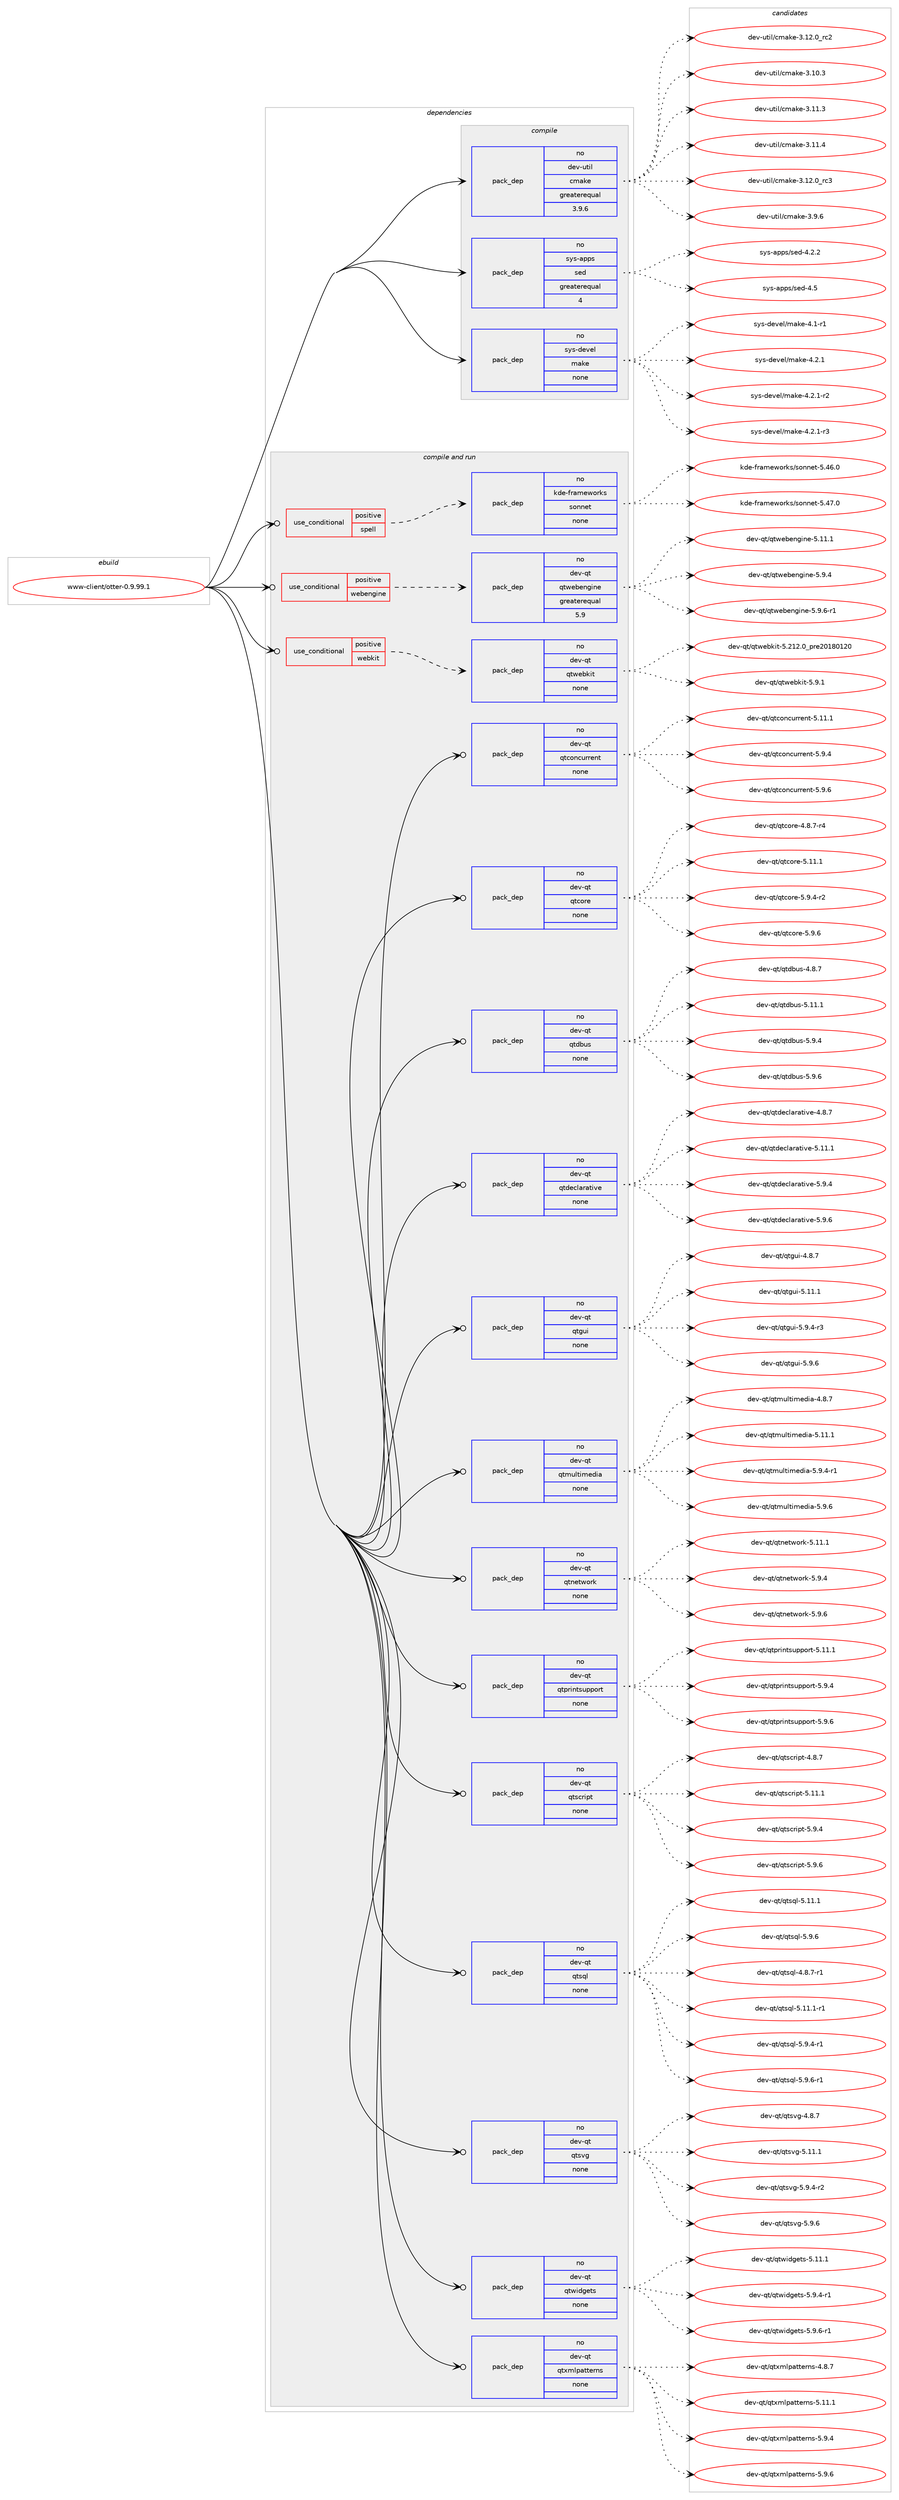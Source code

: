 digraph prolog {

# *************
# Graph options
# *************

newrank=true;
concentrate=true;
compound=true;
graph [rankdir=LR,fontname=Helvetica,fontsize=10,ranksep=1.5];#, ranksep=2.5, nodesep=0.2];
edge  [arrowhead=vee];
node  [fontname=Helvetica,fontsize=10];

# **********
# The ebuild
# **********

subgraph cluster_leftcol {
color=gray;
rank=same;
label=<<i>ebuild</i>>;
id [label="www-client/otter-0.9.99.1", color=red, width=4, href="../www-client/otter-0.9.99.1.svg"];
}

# ****************
# The dependencies
# ****************

subgraph cluster_midcol {
color=gray;
label=<<i>dependencies</i>>;
subgraph cluster_compile {
fillcolor="#eeeeee";
style=filled;
label=<<i>compile</i>>;
subgraph pack5382 {
dependency6892 [label=<<TABLE BORDER="0" CELLBORDER="1" CELLSPACING="0" CELLPADDING="4" WIDTH="220"><TR><TD ROWSPAN="6" CELLPADDING="30">pack_dep</TD></TR><TR><TD WIDTH="110">no</TD></TR><TR><TD>dev-util</TD></TR><TR><TD>cmake</TD></TR><TR><TD>greaterequal</TD></TR><TR><TD>3.9.6</TD></TR></TABLE>>, shape=none, color=blue];
}
id:e -> dependency6892:w [weight=20,style="solid",arrowhead="vee"];
subgraph pack5383 {
dependency6893 [label=<<TABLE BORDER="0" CELLBORDER="1" CELLSPACING="0" CELLPADDING="4" WIDTH="220"><TR><TD ROWSPAN="6" CELLPADDING="30">pack_dep</TD></TR><TR><TD WIDTH="110">no</TD></TR><TR><TD>sys-apps</TD></TR><TR><TD>sed</TD></TR><TR><TD>greaterequal</TD></TR><TR><TD>4</TD></TR></TABLE>>, shape=none, color=blue];
}
id:e -> dependency6893:w [weight=20,style="solid",arrowhead="vee"];
subgraph pack5384 {
dependency6894 [label=<<TABLE BORDER="0" CELLBORDER="1" CELLSPACING="0" CELLPADDING="4" WIDTH="220"><TR><TD ROWSPAN="6" CELLPADDING="30">pack_dep</TD></TR><TR><TD WIDTH="110">no</TD></TR><TR><TD>sys-devel</TD></TR><TR><TD>make</TD></TR><TR><TD>none</TD></TR><TR><TD></TD></TR></TABLE>>, shape=none, color=blue];
}
id:e -> dependency6894:w [weight=20,style="solid",arrowhead="vee"];
}
subgraph cluster_compileandrun {
fillcolor="#eeeeee";
style=filled;
label=<<i>compile and run</i>>;
subgraph cond1299 {
dependency6895 [label=<<TABLE BORDER="0" CELLBORDER="1" CELLSPACING="0" CELLPADDING="4"><TR><TD ROWSPAN="3" CELLPADDING="10">use_conditional</TD></TR><TR><TD>positive</TD></TR><TR><TD>spell</TD></TR></TABLE>>, shape=none, color=red];
subgraph pack5385 {
dependency6896 [label=<<TABLE BORDER="0" CELLBORDER="1" CELLSPACING="0" CELLPADDING="4" WIDTH="220"><TR><TD ROWSPAN="6" CELLPADDING="30">pack_dep</TD></TR><TR><TD WIDTH="110">no</TD></TR><TR><TD>kde-frameworks</TD></TR><TR><TD>sonnet</TD></TR><TR><TD>none</TD></TR><TR><TD></TD></TR></TABLE>>, shape=none, color=blue];
}
dependency6895:e -> dependency6896:w [weight=20,style="dashed",arrowhead="vee"];
}
id:e -> dependency6895:w [weight=20,style="solid",arrowhead="odotvee"];
subgraph cond1300 {
dependency6897 [label=<<TABLE BORDER="0" CELLBORDER="1" CELLSPACING="0" CELLPADDING="4"><TR><TD ROWSPAN="3" CELLPADDING="10">use_conditional</TD></TR><TR><TD>positive</TD></TR><TR><TD>webengine</TD></TR></TABLE>>, shape=none, color=red];
subgraph pack5386 {
dependency6898 [label=<<TABLE BORDER="0" CELLBORDER="1" CELLSPACING="0" CELLPADDING="4" WIDTH="220"><TR><TD ROWSPAN="6" CELLPADDING="30">pack_dep</TD></TR><TR><TD WIDTH="110">no</TD></TR><TR><TD>dev-qt</TD></TR><TR><TD>qtwebengine</TD></TR><TR><TD>greaterequal</TD></TR><TR><TD>5.9</TD></TR></TABLE>>, shape=none, color=blue];
}
dependency6897:e -> dependency6898:w [weight=20,style="dashed",arrowhead="vee"];
}
id:e -> dependency6897:w [weight=20,style="solid",arrowhead="odotvee"];
subgraph cond1301 {
dependency6899 [label=<<TABLE BORDER="0" CELLBORDER="1" CELLSPACING="0" CELLPADDING="4"><TR><TD ROWSPAN="3" CELLPADDING="10">use_conditional</TD></TR><TR><TD>positive</TD></TR><TR><TD>webkit</TD></TR></TABLE>>, shape=none, color=red];
subgraph pack5387 {
dependency6900 [label=<<TABLE BORDER="0" CELLBORDER="1" CELLSPACING="0" CELLPADDING="4" WIDTH="220"><TR><TD ROWSPAN="6" CELLPADDING="30">pack_dep</TD></TR><TR><TD WIDTH="110">no</TD></TR><TR><TD>dev-qt</TD></TR><TR><TD>qtwebkit</TD></TR><TR><TD>none</TD></TR><TR><TD></TD></TR></TABLE>>, shape=none, color=blue];
}
dependency6899:e -> dependency6900:w [weight=20,style="dashed",arrowhead="vee"];
}
id:e -> dependency6899:w [weight=20,style="solid",arrowhead="odotvee"];
subgraph pack5388 {
dependency6901 [label=<<TABLE BORDER="0" CELLBORDER="1" CELLSPACING="0" CELLPADDING="4" WIDTH="220"><TR><TD ROWSPAN="6" CELLPADDING="30">pack_dep</TD></TR><TR><TD WIDTH="110">no</TD></TR><TR><TD>dev-qt</TD></TR><TR><TD>qtconcurrent</TD></TR><TR><TD>none</TD></TR><TR><TD></TD></TR></TABLE>>, shape=none, color=blue];
}
id:e -> dependency6901:w [weight=20,style="solid",arrowhead="odotvee"];
subgraph pack5389 {
dependency6902 [label=<<TABLE BORDER="0" CELLBORDER="1" CELLSPACING="0" CELLPADDING="4" WIDTH="220"><TR><TD ROWSPAN="6" CELLPADDING="30">pack_dep</TD></TR><TR><TD WIDTH="110">no</TD></TR><TR><TD>dev-qt</TD></TR><TR><TD>qtcore</TD></TR><TR><TD>none</TD></TR><TR><TD></TD></TR></TABLE>>, shape=none, color=blue];
}
id:e -> dependency6902:w [weight=20,style="solid",arrowhead="odotvee"];
subgraph pack5390 {
dependency6903 [label=<<TABLE BORDER="0" CELLBORDER="1" CELLSPACING="0" CELLPADDING="4" WIDTH="220"><TR><TD ROWSPAN="6" CELLPADDING="30">pack_dep</TD></TR><TR><TD WIDTH="110">no</TD></TR><TR><TD>dev-qt</TD></TR><TR><TD>qtdbus</TD></TR><TR><TD>none</TD></TR><TR><TD></TD></TR></TABLE>>, shape=none, color=blue];
}
id:e -> dependency6903:w [weight=20,style="solid",arrowhead="odotvee"];
subgraph pack5391 {
dependency6904 [label=<<TABLE BORDER="0" CELLBORDER="1" CELLSPACING="0" CELLPADDING="4" WIDTH="220"><TR><TD ROWSPAN="6" CELLPADDING="30">pack_dep</TD></TR><TR><TD WIDTH="110">no</TD></TR><TR><TD>dev-qt</TD></TR><TR><TD>qtdeclarative</TD></TR><TR><TD>none</TD></TR><TR><TD></TD></TR></TABLE>>, shape=none, color=blue];
}
id:e -> dependency6904:w [weight=20,style="solid",arrowhead="odotvee"];
subgraph pack5392 {
dependency6905 [label=<<TABLE BORDER="0" CELLBORDER="1" CELLSPACING="0" CELLPADDING="4" WIDTH="220"><TR><TD ROWSPAN="6" CELLPADDING="30">pack_dep</TD></TR><TR><TD WIDTH="110">no</TD></TR><TR><TD>dev-qt</TD></TR><TR><TD>qtgui</TD></TR><TR><TD>none</TD></TR><TR><TD></TD></TR></TABLE>>, shape=none, color=blue];
}
id:e -> dependency6905:w [weight=20,style="solid",arrowhead="odotvee"];
subgraph pack5393 {
dependency6906 [label=<<TABLE BORDER="0" CELLBORDER="1" CELLSPACING="0" CELLPADDING="4" WIDTH="220"><TR><TD ROWSPAN="6" CELLPADDING="30">pack_dep</TD></TR><TR><TD WIDTH="110">no</TD></TR><TR><TD>dev-qt</TD></TR><TR><TD>qtmultimedia</TD></TR><TR><TD>none</TD></TR><TR><TD></TD></TR></TABLE>>, shape=none, color=blue];
}
id:e -> dependency6906:w [weight=20,style="solid",arrowhead="odotvee"];
subgraph pack5394 {
dependency6907 [label=<<TABLE BORDER="0" CELLBORDER="1" CELLSPACING="0" CELLPADDING="4" WIDTH="220"><TR><TD ROWSPAN="6" CELLPADDING="30">pack_dep</TD></TR><TR><TD WIDTH="110">no</TD></TR><TR><TD>dev-qt</TD></TR><TR><TD>qtnetwork</TD></TR><TR><TD>none</TD></TR><TR><TD></TD></TR></TABLE>>, shape=none, color=blue];
}
id:e -> dependency6907:w [weight=20,style="solid",arrowhead="odotvee"];
subgraph pack5395 {
dependency6908 [label=<<TABLE BORDER="0" CELLBORDER="1" CELLSPACING="0" CELLPADDING="4" WIDTH="220"><TR><TD ROWSPAN="6" CELLPADDING="30">pack_dep</TD></TR><TR><TD WIDTH="110">no</TD></TR><TR><TD>dev-qt</TD></TR><TR><TD>qtprintsupport</TD></TR><TR><TD>none</TD></TR><TR><TD></TD></TR></TABLE>>, shape=none, color=blue];
}
id:e -> dependency6908:w [weight=20,style="solid",arrowhead="odotvee"];
subgraph pack5396 {
dependency6909 [label=<<TABLE BORDER="0" CELLBORDER="1" CELLSPACING="0" CELLPADDING="4" WIDTH="220"><TR><TD ROWSPAN="6" CELLPADDING="30">pack_dep</TD></TR><TR><TD WIDTH="110">no</TD></TR><TR><TD>dev-qt</TD></TR><TR><TD>qtscript</TD></TR><TR><TD>none</TD></TR><TR><TD></TD></TR></TABLE>>, shape=none, color=blue];
}
id:e -> dependency6909:w [weight=20,style="solid",arrowhead="odotvee"];
subgraph pack5397 {
dependency6910 [label=<<TABLE BORDER="0" CELLBORDER="1" CELLSPACING="0" CELLPADDING="4" WIDTH="220"><TR><TD ROWSPAN="6" CELLPADDING="30">pack_dep</TD></TR><TR><TD WIDTH="110">no</TD></TR><TR><TD>dev-qt</TD></TR><TR><TD>qtsql</TD></TR><TR><TD>none</TD></TR><TR><TD></TD></TR></TABLE>>, shape=none, color=blue];
}
id:e -> dependency6910:w [weight=20,style="solid",arrowhead="odotvee"];
subgraph pack5398 {
dependency6911 [label=<<TABLE BORDER="0" CELLBORDER="1" CELLSPACING="0" CELLPADDING="4" WIDTH="220"><TR><TD ROWSPAN="6" CELLPADDING="30">pack_dep</TD></TR><TR><TD WIDTH="110">no</TD></TR><TR><TD>dev-qt</TD></TR><TR><TD>qtsvg</TD></TR><TR><TD>none</TD></TR><TR><TD></TD></TR></TABLE>>, shape=none, color=blue];
}
id:e -> dependency6911:w [weight=20,style="solid",arrowhead="odotvee"];
subgraph pack5399 {
dependency6912 [label=<<TABLE BORDER="0" CELLBORDER="1" CELLSPACING="0" CELLPADDING="4" WIDTH="220"><TR><TD ROWSPAN="6" CELLPADDING="30">pack_dep</TD></TR><TR><TD WIDTH="110">no</TD></TR><TR><TD>dev-qt</TD></TR><TR><TD>qtwidgets</TD></TR><TR><TD>none</TD></TR><TR><TD></TD></TR></TABLE>>, shape=none, color=blue];
}
id:e -> dependency6912:w [weight=20,style="solid",arrowhead="odotvee"];
subgraph pack5400 {
dependency6913 [label=<<TABLE BORDER="0" CELLBORDER="1" CELLSPACING="0" CELLPADDING="4" WIDTH="220"><TR><TD ROWSPAN="6" CELLPADDING="30">pack_dep</TD></TR><TR><TD WIDTH="110">no</TD></TR><TR><TD>dev-qt</TD></TR><TR><TD>qtxmlpatterns</TD></TR><TR><TD>none</TD></TR><TR><TD></TD></TR></TABLE>>, shape=none, color=blue];
}
id:e -> dependency6913:w [weight=20,style="solid",arrowhead="odotvee"];
}
subgraph cluster_run {
fillcolor="#eeeeee";
style=filled;
label=<<i>run</i>>;
}
}

# **************
# The candidates
# **************

subgraph cluster_choices {
rank=same;
color=gray;
label=<<i>candidates</i>>;

subgraph choice5382 {
color=black;
nodesep=1;
choice1001011184511711610510847991099710710145514649504648951149950 [label="dev-util/cmake-3.12.0_rc2", color=red, width=4,href="../dev-util/cmake-3.12.0_rc2.svg"];
choice1001011184511711610510847991099710710145514649484651 [label="dev-util/cmake-3.10.3", color=red, width=4,href="../dev-util/cmake-3.10.3.svg"];
choice1001011184511711610510847991099710710145514649494651 [label="dev-util/cmake-3.11.3", color=red, width=4,href="../dev-util/cmake-3.11.3.svg"];
choice1001011184511711610510847991099710710145514649494652 [label="dev-util/cmake-3.11.4", color=red, width=4,href="../dev-util/cmake-3.11.4.svg"];
choice1001011184511711610510847991099710710145514649504648951149951 [label="dev-util/cmake-3.12.0_rc3", color=red, width=4,href="../dev-util/cmake-3.12.0_rc3.svg"];
choice10010111845117116105108479910997107101455146574654 [label="dev-util/cmake-3.9.6", color=red, width=4,href="../dev-util/cmake-3.9.6.svg"];
dependency6892:e -> choice1001011184511711610510847991099710710145514649504648951149950:w [style=dotted,weight="100"];
dependency6892:e -> choice1001011184511711610510847991099710710145514649484651:w [style=dotted,weight="100"];
dependency6892:e -> choice1001011184511711610510847991099710710145514649494651:w [style=dotted,weight="100"];
dependency6892:e -> choice1001011184511711610510847991099710710145514649494652:w [style=dotted,weight="100"];
dependency6892:e -> choice1001011184511711610510847991099710710145514649504648951149951:w [style=dotted,weight="100"];
dependency6892:e -> choice10010111845117116105108479910997107101455146574654:w [style=dotted,weight="100"];
}
subgraph choice5383 {
color=black;
nodesep=1;
choice115121115459711211211547115101100455246504650 [label="sys-apps/sed-4.2.2", color=red, width=4,href="../sys-apps/sed-4.2.2.svg"];
choice11512111545971121121154711510110045524653 [label="sys-apps/sed-4.5", color=red, width=4,href="../sys-apps/sed-4.5.svg"];
dependency6893:e -> choice115121115459711211211547115101100455246504650:w [style=dotted,weight="100"];
dependency6893:e -> choice11512111545971121121154711510110045524653:w [style=dotted,weight="100"];
}
subgraph choice5384 {
color=black;
nodesep=1;
choice115121115451001011181011084710997107101455246494511449 [label="sys-devel/make-4.1-r1", color=red, width=4,href="../sys-devel/make-4.1-r1.svg"];
choice115121115451001011181011084710997107101455246504649 [label="sys-devel/make-4.2.1", color=red, width=4,href="../sys-devel/make-4.2.1.svg"];
choice1151211154510010111810110847109971071014552465046494511450 [label="sys-devel/make-4.2.1-r2", color=red, width=4,href="../sys-devel/make-4.2.1-r2.svg"];
choice1151211154510010111810110847109971071014552465046494511451 [label="sys-devel/make-4.2.1-r3", color=red, width=4,href="../sys-devel/make-4.2.1-r3.svg"];
dependency6894:e -> choice115121115451001011181011084710997107101455246494511449:w [style=dotted,weight="100"];
dependency6894:e -> choice115121115451001011181011084710997107101455246504649:w [style=dotted,weight="100"];
dependency6894:e -> choice1151211154510010111810110847109971071014552465046494511450:w [style=dotted,weight="100"];
dependency6894:e -> choice1151211154510010111810110847109971071014552465046494511451:w [style=dotted,weight="100"];
}
subgraph choice5385 {
color=black;
nodesep=1;
choice10710010145102114971091011191111141071154711511111011010111645534652544648 [label="kde-frameworks/sonnet-5.46.0", color=red, width=4,href="../kde-frameworks/sonnet-5.46.0.svg"];
choice10710010145102114971091011191111141071154711511111011010111645534652554648 [label="kde-frameworks/sonnet-5.47.0", color=red, width=4,href="../kde-frameworks/sonnet-5.47.0.svg"];
dependency6896:e -> choice10710010145102114971091011191111141071154711511111011010111645534652544648:w [style=dotted,weight="100"];
dependency6896:e -> choice10710010145102114971091011191111141071154711511111011010111645534652554648:w [style=dotted,weight="100"];
}
subgraph choice5386 {
color=black;
nodesep=1;
choice10010111845113116471131161191019810111010310511010145534649494649 [label="dev-qt/qtwebengine-5.11.1", color=red, width=4,href="../dev-qt/qtwebengine-5.11.1.svg"];
choice100101118451131164711311611910198101110103105110101455346574652 [label="dev-qt/qtwebengine-5.9.4", color=red, width=4,href="../dev-qt/qtwebengine-5.9.4.svg"];
choice1001011184511311647113116119101981011101031051101014553465746544511449 [label="dev-qt/qtwebengine-5.9.6-r1", color=red, width=4,href="../dev-qt/qtwebengine-5.9.6-r1.svg"];
dependency6898:e -> choice10010111845113116471131161191019810111010310511010145534649494649:w [style=dotted,weight="100"];
dependency6898:e -> choice100101118451131164711311611910198101110103105110101455346574652:w [style=dotted,weight="100"];
dependency6898:e -> choice1001011184511311647113116119101981011101031051101014553465746544511449:w [style=dotted,weight="100"];
}
subgraph choice5387 {
color=black;
nodesep=1;
choice1001011184511311647113116119101981071051164553465049504648951121141015048495648495048 [label="dev-qt/qtwebkit-5.212.0_pre20180120", color=red, width=4,href="../dev-qt/qtwebkit-5.212.0_pre20180120.svg"];
choice100101118451131164711311611910198107105116455346574649 [label="dev-qt/qtwebkit-5.9.1", color=red, width=4,href="../dev-qt/qtwebkit-5.9.1.svg"];
dependency6900:e -> choice1001011184511311647113116119101981071051164553465049504648951121141015048495648495048:w [style=dotted,weight="100"];
dependency6900:e -> choice100101118451131164711311611910198107105116455346574649:w [style=dotted,weight="100"];
}
subgraph choice5388 {
color=black;
nodesep=1;
choice1001011184511311647113116991111109911711411410111011645534649494649 [label="dev-qt/qtconcurrent-5.11.1", color=red, width=4,href="../dev-qt/qtconcurrent-5.11.1.svg"];
choice10010111845113116471131169911111099117114114101110116455346574652 [label="dev-qt/qtconcurrent-5.9.4", color=red, width=4,href="../dev-qt/qtconcurrent-5.9.4.svg"];
choice10010111845113116471131169911111099117114114101110116455346574654 [label="dev-qt/qtconcurrent-5.9.6", color=red, width=4,href="../dev-qt/qtconcurrent-5.9.6.svg"];
dependency6901:e -> choice1001011184511311647113116991111109911711411410111011645534649494649:w [style=dotted,weight="100"];
dependency6901:e -> choice10010111845113116471131169911111099117114114101110116455346574652:w [style=dotted,weight="100"];
dependency6901:e -> choice10010111845113116471131169911111099117114114101110116455346574654:w [style=dotted,weight="100"];
}
subgraph choice5389 {
color=black;
nodesep=1;
choice1001011184511311647113116991111141014552465646554511452 [label="dev-qt/qtcore-4.8.7-r4", color=red, width=4,href="../dev-qt/qtcore-4.8.7-r4.svg"];
choice10010111845113116471131169911111410145534649494649 [label="dev-qt/qtcore-5.11.1", color=red, width=4,href="../dev-qt/qtcore-5.11.1.svg"];
choice1001011184511311647113116991111141014553465746524511450 [label="dev-qt/qtcore-5.9.4-r2", color=red, width=4,href="../dev-qt/qtcore-5.9.4-r2.svg"];
choice100101118451131164711311699111114101455346574654 [label="dev-qt/qtcore-5.9.6", color=red, width=4,href="../dev-qt/qtcore-5.9.6.svg"];
dependency6902:e -> choice1001011184511311647113116991111141014552465646554511452:w [style=dotted,weight="100"];
dependency6902:e -> choice10010111845113116471131169911111410145534649494649:w [style=dotted,weight="100"];
dependency6902:e -> choice1001011184511311647113116991111141014553465746524511450:w [style=dotted,weight="100"];
dependency6902:e -> choice100101118451131164711311699111114101455346574654:w [style=dotted,weight="100"];
}
subgraph choice5390 {
color=black;
nodesep=1;
choice100101118451131164711311610098117115455246564655 [label="dev-qt/qtdbus-4.8.7", color=red, width=4,href="../dev-qt/qtdbus-4.8.7.svg"];
choice10010111845113116471131161009811711545534649494649 [label="dev-qt/qtdbus-5.11.1", color=red, width=4,href="../dev-qt/qtdbus-5.11.1.svg"];
choice100101118451131164711311610098117115455346574652 [label="dev-qt/qtdbus-5.9.4", color=red, width=4,href="../dev-qt/qtdbus-5.9.4.svg"];
choice100101118451131164711311610098117115455346574654 [label="dev-qt/qtdbus-5.9.6", color=red, width=4,href="../dev-qt/qtdbus-5.9.6.svg"];
dependency6903:e -> choice100101118451131164711311610098117115455246564655:w [style=dotted,weight="100"];
dependency6903:e -> choice10010111845113116471131161009811711545534649494649:w [style=dotted,weight="100"];
dependency6903:e -> choice100101118451131164711311610098117115455346574652:w [style=dotted,weight="100"];
dependency6903:e -> choice100101118451131164711311610098117115455346574654:w [style=dotted,weight="100"];
}
subgraph choice5391 {
color=black;
nodesep=1;
choice1001011184511311647113116100101991089711497116105118101455246564655 [label="dev-qt/qtdeclarative-4.8.7", color=red, width=4,href="../dev-qt/qtdeclarative-4.8.7.svg"];
choice100101118451131164711311610010199108971149711610511810145534649494649 [label="dev-qt/qtdeclarative-5.11.1", color=red, width=4,href="../dev-qt/qtdeclarative-5.11.1.svg"];
choice1001011184511311647113116100101991089711497116105118101455346574652 [label="dev-qt/qtdeclarative-5.9.4", color=red, width=4,href="../dev-qt/qtdeclarative-5.9.4.svg"];
choice1001011184511311647113116100101991089711497116105118101455346574654 [label="dev-qt/qtdeclarative-5.9.6", color=red, width=4,href="../dev-qt/qtdeclarative-5.9.6.svg"];
dependency6904:e -> choice1001011184511311647113116100101991089711497116105118101455246564655:w [style=dotted,weight="100"];
dependency6904:e -> choice100101118451131164711311610010199108971149711610511810145534649494649:w [style=dotted,weight="100"];
dependency6904:e -> choice1001011184511311647113116100101991089711497116105118101455346574652:w [style=dotted,weight="100"];
dependency6904:e -> choice1001011184511311647113116100101991089711497116105118101455346574654:w [style=dotted,weight="100"];
}
subgraph choice5392 {
color=black;
nodesep=1;
choice1001011184511311647113116103117105455246564655 [label="dev-qt/qtgui-4.8.7", color=red, width=4,href="../dev-qt/qtgui-4.8.7.svg"];
choice100101118451131164711311610311710545534649494649 [label="dev-qt/qtgui-5.11.1", color=red, width=4,href="../dev-qt/qtgui-5.11.1.svg"];
choice10010111845113116471131161031171054553465746524511451 [label="dev-qt/qtgui-5.9.4-r3", color=red, width=4,href="../dev-qt/qtgui-5.9.4-r3.svg"];
choice1001011184511311647113116103117105455346574654 [label="dev-qt/qtgui-5.9.6", color=red, width=4,href="../dev-qt/qtgui-5.9.6.svg"];
dependency6905:e -> choice1001011184511311647113116103117105455246564655:w [style=dotted,weight="100"];
dependency6905:e -> choice100101118451131164711311610311710545534649494649:w [style=dotted,weight="100"];
dependency6905:e -> choice10010111845113116471131161031171054553465746524511451:w [style=dotted,weight="100"];
dependency6905:e -> choice1001011184511311647113116103117105455346574654:w [style=dotted,weight="100"];
}
subgraph choice5393 {
color=black;
nodesep=1;
choice100101118451131164711311610911710811610510910110010597455246564655 [label="dev-qt/qtmultimedia-4.8.7", color=red, width=4,href="../dev-qt/qtmultimedia-4.8.7.svg"];
choice10010111845113116471131161091171081161051091011001059745534649494649 [label="dev-qt/qtmultimedia-5.11.1", color=red, width=4,href="../dev-qt/qtmultimedia-5.11.1.svg"];
choice1001011184511311647113116109117108116105109101100105974553465746524511449 [label="dev-qt/qtmultimedia-5.9.4-r1", color=red, width=4,href="../dev-qt/qtmultimedia-5.9.4-r1.svg"];
choice100101118451131164711311610911710811610510910110010597455346574654 [label="dev-qt/qtmultimedia-5.9.6", color=red, width=4,href="../dev-qt/qtmultimedia-5.9.6.svg"];
dependency6906:e -> choice100101118451131164711311610911710811610510910110010597455246564655:w [style=dotted,weight="100"];
dependency6906:e -> choice10010111845113116471131161091171081161051091011001059745534649494649:w [style=dotted,weight="100"];
dependency6906:e -> choice1001011184511311647113116109117108116105109101100105974553465746524511449:w [style=dotted,weight="100"];
dependency6906:e -> choice100101118451131164711311610911710811610510910110010597455346574654:w [style=dotted,weight="100"];
}
subgraph choice5394 {
color=black;
nodesep=1;
choice100101118451131164711311611010111611911111410745534649494649 [label="dev-qt/qtnetwork-5.11.1", color=red, width=4,href="../dev-qt/qtnetwork-5.11.1.svg"];
choice1001011184511311647113116110101116119111114107455346574652 [label="dev-qt/qtnetwork-5.9.4", color=red, width=4,href="../dev-qt/qtnetwork-5.9.4.svg"];
choice1001011184511311647113116110101116119111114107455346574654 [label="dev-qt/qtnetwork-5.9.6", color=red, width=4,href="../dev-qt/qtnetwork-5.9.6.svg"];
dependency6907:e -> choice100101118451131164711311611010111611911111410745534649494649:w [style=dotted,weight="100"];
dependency6907:e -> choice1001011184511311647113116110101116119111114107455346574652:w [style=dotted,weight="100"];
dependency6907:e -> choice1001011184511311647113116110101116119111114107455346574654:w [style=dotted,weight="100"];
}
subgraph choice5395 {
color=black;
nodesep=1;
choice100101118451131164711311611211410511011611511711211211111411645534649494649 [label="dev-qt/qtprintsupport-5.11.1", color=red, width=4,href="../dev-qt/qtprintsupport-5.11.1.svg"];
choice1001011184511311647113116112114105110116115117112112111114116455346574652 [label="dev-qt/qtprintsupport-5.9.4", color=red, width=4,href="../dev-qt/qtprintsupport-5.9.4.svg"];
choice1001011184511311647113116112114105110116115117112112111114116455346574654 [label="dev-qt/qtprintsupport-5.9.6", color=red, width=4,href="../dev-qt/qtprintsupport-5.9.6.svg"];
dependency6908:e -> choice100101118451131164711311611211410511011611511711211211111411645534649494649:w [style=dotted,weight="100"];
dependency6908:e -> choice1001011184511311647113116112114105110116115117112112111114116455346574652:w [style=dotted,weight="100"];
dependency6908:e -> choice1001011184511311647113116112114105110116115117112112111114116455346574654:w [style=dotted,weight="100"];
}
subgraph choice5396 {
color=black;
nodesep=1;
choice100101118451131164711311611599114105112116455246564655 [label="dev-qt/qtscript-4.8.7", color=red, width=4,href="../dev-qt/qtscript-4.8.7.svg"];
choice10010111845113116471131161159911410511211645534649494649 [label="dev-qt/qtscript-5.11.1", color=red, width=4,href="../dev-qt/qtscript-5.11.1.svg"];
choice100101118451131164711311611599114105112116455346574652 [label="dev-qt/qtscript-5.9.4", color=red, width=4,href="../dev-qt/qtscript-5.9.4.svg"];
choice100101118451131164711311611599114105112116455346574654 [label="dev-qt/qtscript-5.9.6", color=red, width=4,href="../dev-qt/qtscript-5.9.6.svg"];
dependency6909:e -> choice100101118451131164711311611599114105112116455246564655:w [style=dotted,weight="100"];
dependency6909:e -> choice10010111845113116471131161159911410511211645534649494649:w [style=dotted,weight="100"];
dependency6909:e -> choice100101118451131164711311611599114105112116455346574652:w [style=dotted,weight="100"];
dependency6909:e -> choice100101118451131164711311611599114105112116455346574654:w [style=dotted,weight="100"];
}
subgraph choice5397 {
color=black;
nodesep=1;
choice100101118451131164711311611511310845534649494649 [label="dev-qt/qtsql-5.11.1", color=red, width=4,href="../dev-qt/qtsql-5.11.1.svg"];
choice1001011184511311647113116115113108455346574654 [label="dev-qt/qtsql-5.9.6", color=red, width=4,href="../dev-qt/qtsql-5.9.6.svg"];
choice10010111845113116471131161151131084552465646554511449 [label="dev-qt/qtsql-4.8.7-r1", color=red, width=4,href="../dev-qt/qtsql-4.8.7-r1.svg"];
choice1001011184511311647113116115113108455346494946494511449 [label="dev-qt/qtsql-5.11.1-r1", color=red, width=4,href="../dev-qt/qtsql-5.11.1-r1.svg"];
choice10010111845113116471131161151131084553465746524511449 [label="dev-qt/qtsql-5.9.4-r1", color=red, width=4,href="../dev-qt/qtsql-5.9.4-r1.svg"];
choice10010111845113116471131161151131084553465746544511449 [label="dev-qt/qtsql-5.9.6-r1", color=red, width=4,href="../dev-qt/qtsql-5.9.6-r1.svg"];
dependency6910:e -> choice100101118451131164711311611511310845534649494649:w [style=dotted,weight="100"];
dependency6910:e -> choice1001011184511311647113116115113108455346574654:w [style=dotted,weight="100"];
dependency6910:e -> choice10010111845113116471131161151131084552465646554511449:w [style=dotted,weight="100"];
dependency6910:e -> choice1001011184511311647113116115113108455346494946494511449:w [style=dotted,weight="100"];
dependency6910:e -> choice10010111845113116471131161151131084553465746524511449:w [style=dotted,weight="100"];
dependency6910:e -> choice10010111845113116471131161151131084553465746544511449:w [style=dotted,weight="100"];
}
subgraph choice5398 {
color=black;
nodesep=1;
choice1001011184511311647113116115118103455246564655 [label="dev-qt/qtsvg-4.8.7", color=red, width=4,href="../dev-qt/qtsvg-4.8.7.svg"];
choice100101118451131164711311611511810345534649494649 [label="dev-qt/qtsvg-5.11.1", color=red, width=4,href="../dev-qt/qtsvg-5.11.1.svg"];
choice10010111845113116471131161151181034553465746524511450 [label="dev-qt/qtsvg-5.9.4-r2", color=red, width=4,href="../dev-qt/qtsvg-5.9.4-r2.svg"];
choice1001011184511311647113116115118103455346574654 [label="dev-qt/qtsvg-5.9.6", color=red, width=4,href="../dev-qt/qtsvg-5.9.6.svg"];
dependency6911:e -> choice1001011184511311647113116115118103455246564655:w [style=dotted,weight="100"];
dependency6911:e -> choice100101118451131164711311611511810345534649494649:w [style=dotted,weight="100"];
dependency6911:e -> choice10010111845113116471131161151181034553465746524511450:w [style=dotted,weight="100"];
dependency6911:e -> choice1001011184511311647113116115118103455346574654:w [style=dotted,weight="100"];
}
subgraph choice5399 {
color=black;
nodesep=1;
choice100101118451131164711311611910510010310111611545534649494649 [label="dev-qt/qtwidgets-5.11.1", color=red, width=4,href="../dev-qt/qtwidgets-5.11.1.svg"];
choice10010111845113116471131161191051001031011161154553465746524511449 [label="dev-qt/qtwidgets-5.9.4-r1", color=red, width=4,href="../dev-qt/qtwidgets-5.9.4-r1.svg"];
choice10010111845113116471131161191051001031011161154553465746544511449 [label="dev-qt/qtwidgets-5.9.6-r1", color=red, width=4,href="../dev-qt/qtwidgets-5.9.6-r1.svg"];
dependency6912:e -> choice100101118451131164711311611910510010310111611545534649494649:w [style=dotted,weight="100"];
dependency6912:e -> choice10010111845113116471131161191051001031011161154553465746524511449:w [style=dotted,weight="100"];
dependency6912:e -> choice10010111845113116471131161191051001031011161154553465746544511449:w [style=dotted,weight="100"];
}
subgraph choice5400 {
color=black;
nodesep=1;
choice100101118451131164711311612010910811297116116101114110115455246564655 [label="dev-qt/qtxmlpatterns-4.8.7", color=red, width=4,href="../dev-qt/qtxmlpatterns-4.8.7.svg"];
choice10010111845113116471131161201091081129711611610111411011545534649494649 [label="dev-qt/qtxmlpatterns-5.11.1", color=red, width=4,href="../dev-qt/qtxmlpatterns-5.11.1.svg"];
choice100101118451131164711311612010910811297116116101114110115455346574652 [label="dev-qt/qtxmlpatterns-5.9.4", color=red, width=4,href="../dev-qt/qtxmlpatterns-5.9.4.svg"];
choice100101118451131164711311612010910811297116116101114110115455346574654 [label="dev-qt/qtxmlpatterns-5.9.6", color=red, width=4,href="../dev-qt/qtxmlpatterns-5.9.6.svg"];
dependency6913:e -> choice100101118451131164711311612010910811297116116101114110115455246564655:w [style=dotted,weight="100"];
dependency6913:e -> choice10010111845113116471131161201091081129711611610111411011545534649494649:w [style=dotted,weight="100"];
dependency6913:e -> choice100101118451131164711311612010910811297116116101114110115455346574652:w [style=dotted,weight="100"];
dependency6913:e -> choice100101118451131164711311612010910811297116116101114110115455346574654:w [style=dotted,weight="100"];
}
}

}
